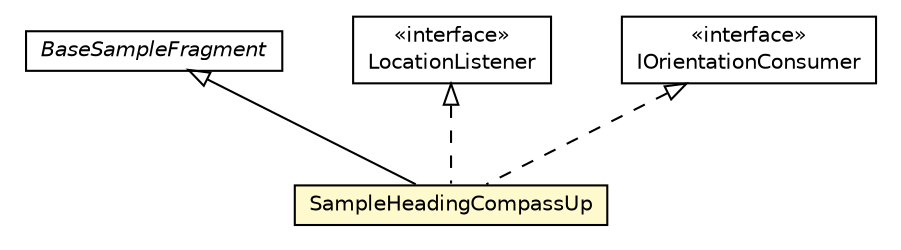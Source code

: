 #!/usr/local/bin/dot
#
# Class diagram 
# Generated by UMLGraph version R5_6-24-gf6e263 (http://www.umlgraph.org/)
#

digraph G {
	edge [fontname="Helvetica",fontsize=10,labelfontname="Helvetica",labelfontsize=10];
	node [fontname="Helvetica",fontsize=10,shape=plaintext];
	nodesep=0.25;
	ranksep=0.5;
	// org.osmdroid.samplefragments.BaseSampleFragment
	c2659 [label=<<table title="org.osmdroid.samplefragments.BaseSampleFragment" border="0" cellborder="1" cellspacing="0" cellpadding="2" port="p" href="./BaseSampleFragment.html">
		<tr><td><table border="0" cellspacing="0" cellpadding="1">
<tr><td align="center" balign="center"><font face="Helvetica-Oblique"> BaseSampleFragment </font></td></tr>
		</table></td></tr>
		</table>>, URL="./BaseSampleFragment.html", fontname="Helvetica", fontcolor="black", fontsize=10.0];
	// org.osmdroid.samplefragments.SampleHeadingCompassUp
	c2677 [label=<<table title="org.osmdroid.samplefragments.SampleHeadingCompassUp" border="0" cellborder="1" cellspacing="0" cellpadding="2" port="p" bgcolor="lemonChiffon" href="./SampleHeadingCompassUp.html">
		<tr><td><table border="0" cellspacing="0" cellpadding="1">
<tr><td align="center" balign="center"> SampleHeadingCompassUp </td></tr>
		</table></td></tr>
		</table>>, URL="./SampleHeadingCompassUp.html", fontname="Helvetica", fontcolor="black", fontsize=10.0];
	//org.osmdroid.samplefragments.SampleHeadingCompassUp extends org.osmdroid.samplefragments.BaseSampleFragment
	c2659:p -> c2677:p [dir=back,arrowtail=empty];
	//org.osmdroid.samplefragments.SampleHeadingCompassUp implements android.location.LocationListener
	c2706:p -> c2677:p [dir=back,arrowtail=empty,style=dashed];
	//org.osmdroid.samplefragments.SampleHeadingCompassUp implements org.osmdroid.views.overlay.compass.IOrientationConsumer
	c2707:p -> c2677:p [dir=back,arrowtail=empty,style=dashed];
	// android.location.LocationListener
	c2706 [label=<<table title="android.location.LocationListener" border="0" cellborder="1" cellspacing="0" cellpadding="2" port="p" href="http://java.sun.com/j2se/1.4.2/docs/api/android/location/LocationListener.html">
		<tr><td><table border="0" cellspacing="0" cellpadding="1">
<tr><td align="center" balign="center"> &#171;interface&#187; </td></tr>
<tr><td align="center" balign="center"> LocationListener </td></tr>
		</table></td></tr>
		</table>>, URL="http://java.sun.com/j2se/1.4.2/docs/api/android/location/LocationListener.html", fontname="Helvetica", fontcolor="black", fontsize=10.0];
	// org.osmdroid.views.overlay.compass.IOrientationConsumer
	c2707 [label=<<table title="org.osmdroid.views.overlay.compass.IOrientationConsumer" border="0" cellborder="1" cellspacing="0" cellpadding="2" port="p" href="http://java.sun.com/j2se/1.4.2/docs/api/org/osmdroid/views/overlay/compass/IOrientationConsumer.html">
		<tr><td><table border="0" cellspacing="0" cellpadding="1">
<tr><td align="center" balign="center"> &#171;interface&#187; </td></tr>
<tr><td align="center" balign="center"> IOrientationConsumer </td></tr>
		</table></td></tr>
		</table>>, URL="http://java.sun.com/j2se/1.4.2/docs/api/org/osmdroid/views/overlay/compass/IOrientationConsumer.html", fontname="Helvetica", fontcolor="black", fontsize=10.0];
}

